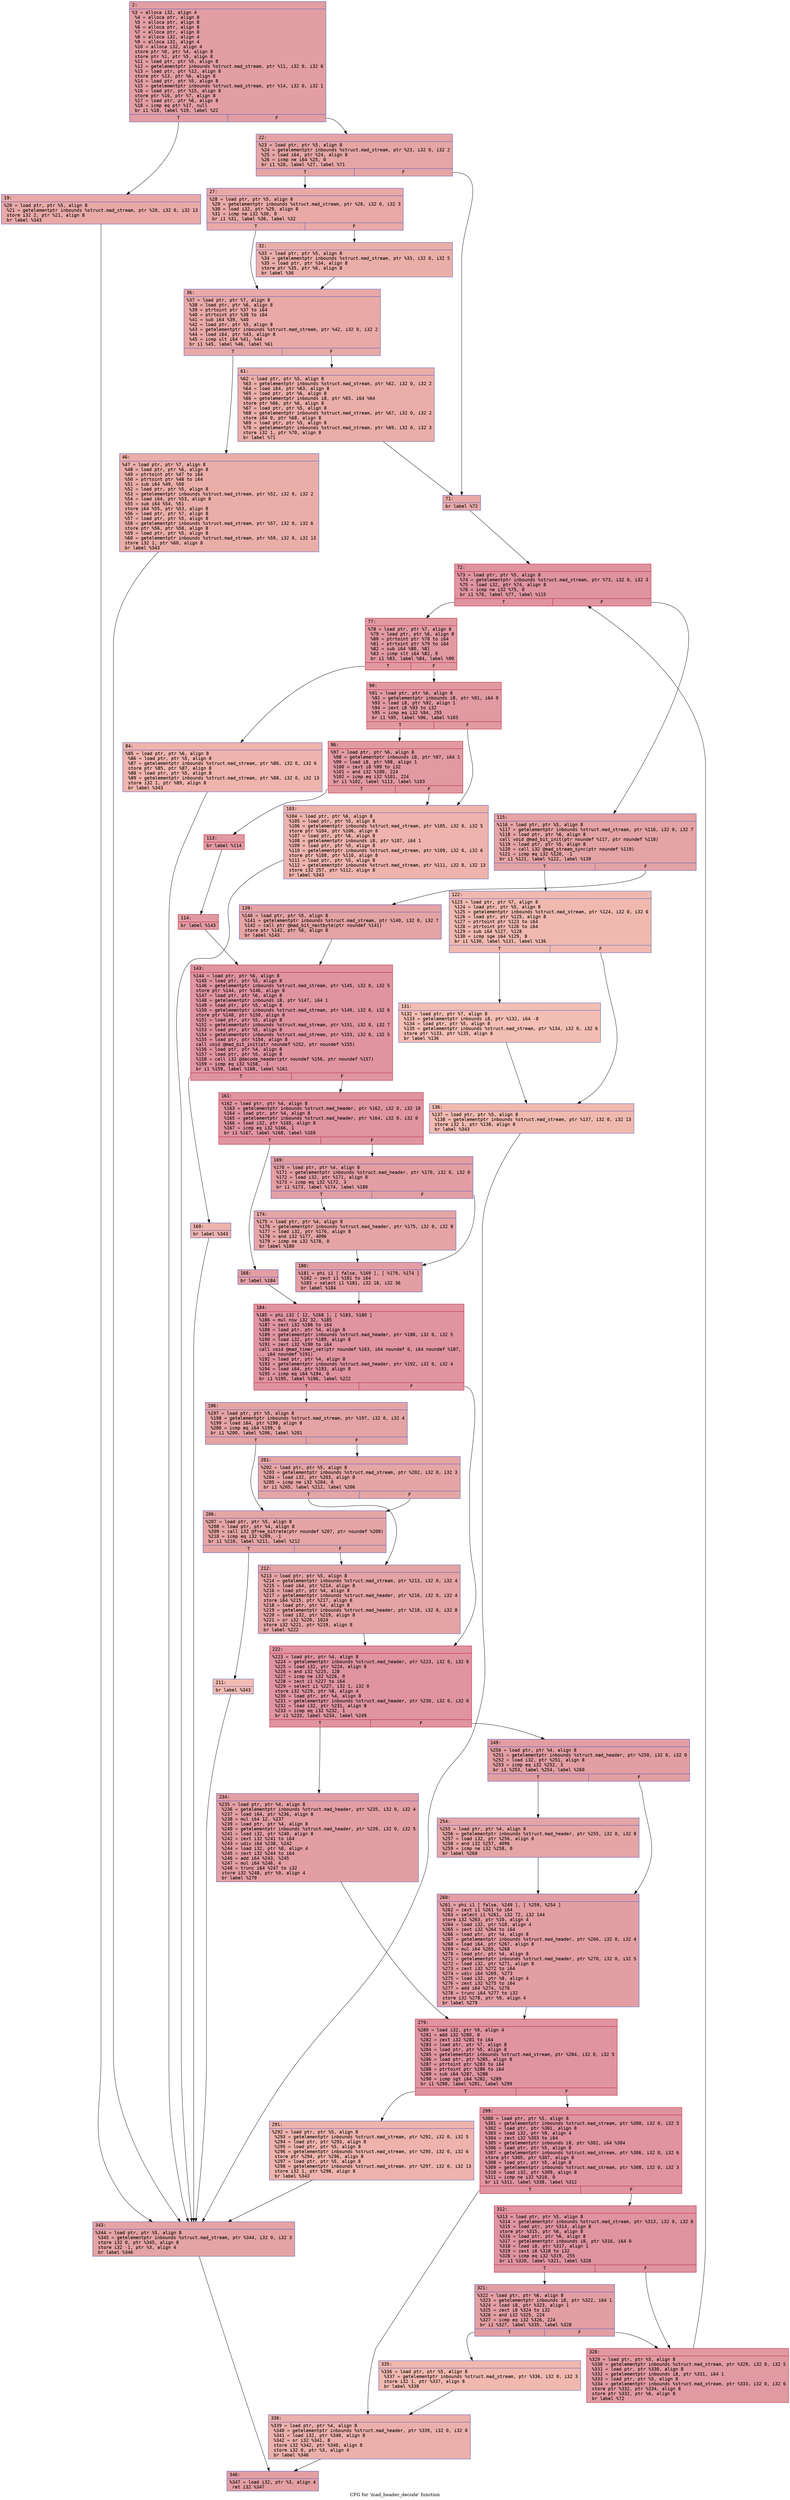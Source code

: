 digraph "CFG for 'mad_header_decode' function" {
	label="CFG for 'mad_header_decode' function";

	Node0x600001e86b70 [shape=record,color="#3d50c3ff", style=filled, fillcolor="#be242e70" fontname="Courier",label="{2:\l|  %3 = alloca i32, align 4\l  %4 = alloca ptr, align 8\l  %5 = alloca ptr, align 8\l  %6 = alloca ptr, align 8\l  %7 = alloca ptr, align 8\l  %8 = alloca i32, align 4\l  %9 = alloca i32, align 4\l  %10 = alloca i32, align 4\l  store ptr %0, ptr %4, align 8\l  store ptr %1, ptr %5, align 8\l  %11 = load ptr, ptr %5, align 8\l  %12 = getelementptr inbounds %struct.mad_stream, ptr %11, i32 0, i32 6\l  %13 = load ptr, ptr %12, align 8\l  store ptr %13, ptr %6, align 8\l  %14 = load ptr, ptr %5, align 8\l  %15 = getelementptr inbounds %struct.mad_stream, ptr %14, i32 0, i32 1\l  %16 = load ptr, ptr %15, align 8\l  store ptr %16, ptr %7, align 8\l  %17 = load ptr, ptr %6, align 8\l  %18 = icmp eq ptr %17, null\l  br i1 %18, label %19, label %22\l|{<s0>T|<s1>F}}"];
	Node0x600001e86b70:s0 -> Node0x600001e86bc0[tooltip="2 -> 19\nProbability 37.50%" ];
	Node0x600001e86b70:s1 -> Node0x600001e86c10[tooltip="2 -> 22\nProbability 62.50%" ];
	Node0x600001e86bc0 [shape=record,color="#3d50c3ff", style=filled, fillcolor="#ca3b3770" fontname="Courier",label="{19:\l|  %20 = load ptr, ptr %5, align 8\l  %21 = getelementptr inbounds %struct.mad_stream, ptr %20, i32 0, i32 13\l  store i32 2, ptr %21, align 8\l  br label %343\l}"];
	Node0x600001e86bc0 -> Node0x600001e87a70[tooltip="19 -> 343\nProbability 100.00%" ];
	Node0x600001e86c10 [shape=record,color="#3d50c3ff", style=filled, fillcolor="#c5333470" fontname="Courier",label="{22:\l|  %23 = load ptr, ptr %5, align 8\l  %24 = getelementptr inbounds %struct.mad_stream, ptr %23, i32 0, i32 2\l  %25 = load i64, ptr %24, align 8\l  %26 = icmp ne i64 %25, 0\l  br i1 %26, label %27, label %71\l|{<s0>T|<s1>F}}"];
	Node0x600001e86c10:s0 -> Node0x600001e86c60[tooltip="22 -> 27\nProbability 62.50%" ];
	Node0x600001e86c10:s1 -> Node0x600001e86df0[tooltip="22 -> 71\nProbability 37.50%" ];
	Node0x600001e86c60 [shape=record,color="#3d50c3ff", style=filled, fillcolor="#ca3b3770" fontname="Courier",label="{27:\l|  %28 = load ptr, ptr %5, align 8\l  %29 = getelementptr inbounds %struct.mad_stream, ptr %28, i32 0, i32 3\l  %30 = load i32, ptr %29, align 8\l  %31 = icmp ne i32 %30, 0\l  br i1 %31, label %36, label %32\l|{<s0>T|<s1>F}}"];
	Node0x600001e86c60:s0 -> Node0x600001e86d00[tooltip="27 -> 36\nProbability 62.50%" ];
	Node0x600001e86c60:s1 -> Node0x600001e86cb0[tooltip="27 -> 32\nProbability 37.50%" ];
	Node0x600001e86cb0 [shape=record,color="#3d50c3ff", style=filled, fillcolor="#d0473d70" fontname="Courier",label="{32:\l|  %33 = load ptr, ptr %5, align 8\l  %34 = getelementptr inbounds %struct.mad_stream, ptr %33, i32 0, i32 5\l  %35 = load ptr, ptr %34, align 8\l  store ptr %35, ptr %6, align 8\l  br label %36\l}"];
	Node0x600001e86cb0 -> Node0x600001e86d00[tooltip="32 -> 36\nProbability 100.00%" ];
	Node0x600001e86d00 [shape=record,color="#3d50c3ff", style=filled, fillcolor="#ca3b3770" fontname="Courier",label="{36:\l|  %37 = load ptr, ptr %7, align 8\l  %38 = load ptr, ptr %6, align 8\l  %39 = ptrtoint ptr %37 to i64\l  %40 = ptrtoint ptr %38 to i64\l  %41 = sub i64 %39, %40\l  %42 = load ptr, ptr %5, align 8\l  %43 = getelementptr inbounds %struct.mad_stream, ptr %42, i32 0, i32 2\l  %44 = load i64, ptr %43, align 8\l  %45 = icmp ult i64 %41, %44\l  br i1 %45, label %46, label %61\l|{<s0>T|<s1>F}}"];
	Node0x600001e86d00:s0 -> Node0x600001e86d50[tooltip="36 -> 46\nProbability 50.00%" ];
	Node0x600001e86d00:s1 -> Node0x600001e86da0[tooltip="36 -> 61\nProbability 50.00%" ];
	Node0x600001e86d50 [shape=record,color="#3d50c3ff", style=filled, fillcolor="#d0473d70" fontname="Courier",label="{46:\l|  %47 = load ptr, ptr %7, align 8\l  %48 = load ptr, ptr %6, align 8\l  %49 = ptrtoint ptr %47 to i64\l  %50 = ptrtoint ptr %48 to i64\l  %51 = sub i64 %49, %50\l  %52 = load ptr, ptr %5, align 8\l  %53 = getelementptr inbounds %struct.mad_stream, ptr %52, i32 0, i32 2\l  %54 = load i64, ptr %53, align 8\l  %55 = sub i64 %54, %51\l  store i64 %55, ptr %53, align 8\l  %56 = load ptr, ptr %7, align 8\l  %57 = load ptr, ptr %5, align 8\l  %58 = getelementptr inbounds %struct.mad_stream, ptr %57, i32 0, i32 6\l  store ptr %56, ptr %58, align 8\l  %59 = load ptr, ptr %5, align 8\l  %60 = getelementptr inbounds %struct.mad_stream, ptr %59, i32 0, i32 13\l  store i32 1, ptr %60, align 8\l  br label %343\l}"];
	Node0x600001e86d50 -> Node0x600001e87a70[tooltip="46 -> 343\nProbability 100.00%" ];
	Node0x600001e86da0 [shape=record,color="#3d50c3ff", style=filled, fillcolor="#d0473d70" fontname="Courier",label="{61:\l|  %62 = load ptr, ptr %5, align 8\l  %63 = getelementptr inbounds %struct.mad_stream, ptr %62, i32 0, i32 2\l  %64 = load i64, ptr %63, align 8\l  %65 = load ptr, ptr %6, align 8\l  %66 = getelementptr inbounds i8, ptr %65, i64 %64\l  store ptr %66, ptr %6, align 8\l  %67 = load ptr, ptr %5, align 8\l  %68 = getelementptr inbounds %struct.mad_stream, ptr %67, i32 0, i32 2\l  store i64 0, ptr %68, align 8\l  %69 = load ptr, ptr %5, align 8\l  %70 = getelementptr inbounds %struct.mad_stream, ptr %69, i32 0, i32 3\l  store i32 1, ptr %70, align 8\l  br label %71\l}"];
	Node0x600001e86da0 -> Node0x600001e86df0[tooltip="61 -> 71\nProbability 100.00%" ];
	Node0x600001e86df0 [shape=record,color="#3d50c3ff", style=filled, fillcolor="#ca3b3770" fontname="Courier",label="{71:\l|  br label %72\l}"];
	Node0x600001e86df0 -> Node0x600001e86e40[tooltip="71 -> 72\nProbability 100.00%" ];
	Node0x600001e86e40 [shape=record,color="#b70d28ff", style=filled, fillcolor="#b70d2870" fontname="Courier",label="{72:\l|  %73 = load ptr, ptr %5, align 8\l  %74 = getelementptr inbounds %struct.mad_stream, ptr %73, i32 0, i32 3\l  %75 = load i32, ptr %74, align 8\l  %76 = icmp ne i32 %75, 0\l  br i1 %76, label %77, label %115\l|{<s0>T|<s1>F}}"];
	Node0x600001e86e40:s0 -> Node0x600001e86e90[tooltip="72 -> 77\nProbability 62.50%" ];
	Node0x600001e86e40:s1 -> Node0x600001e870c0[tooltip="72 -> 115\nProbability 37.50%" ];
	Node0x600001e86e90 [shape=record,color="#b70d28ff", style=filled, fillcolor="#bb1b2c70" fontname="Courier",label="{77:\l|  %78 = load ptr, ptr %7, align 8\l  %79 = load ptr, ptr %6, align 8\l  %80 = ptrtoint ptr %78 to i64\l  %81 = ptrtoint ptr %79 to i64\l  %82 = sub i64 %80, %81\l  %83 = icmp slt i64 %82, 8\l  br i1 %83, label %84, label %90\l|{<s0>T|<s1>F}}"];
	Node0x600001e86e90:s0 -> Node0x600001e86ee0[tooltip="77 -> 84\nProbability 3.12%" ];
	Node0x600001e86e90:s1 -> Node0x600001e86f30[tooltip="77 -> 90\nProbability 96.88%" ];
	Node0x600001e86ee0 [shape=record,color="#3d50c3ff", style=filled, fillcolor="#d8564670" fontname="Courier",label="{84:\l|  %85 = load ptr, ptr %6, align 8\l  %86 = load ptr, ptr %5, align 8\l  %87 = getelementptr inbounds %struct.mad_stream, ptr %86, i32 0, i32 6\l  store ptr %85, ptr %87, align 8\l  %88 = load ptr, ptr %5, align 8\l  %89 = getelementptr inbounds %struct.mad_stream, ptr %88, i32 0, i32 13\l  store i32 1, ptr %89, align 8\l  br label %343\l}"];
	Node0x600001e86ee0 -> Node0x600001e87a70[tooltip="84 -> 343\nProbability 100.00%" ];
	Node0x600001e86f30 [shape=record,color="#b70d28ff", style=filled, fillcolor="#bb1b2c70" fontname="Courier",label="{90:\l|  %91 = load ptr, ptr %6, align 8\l  %92 = getelementptr inbounds i8, ptr %91, i64 0\l  %93 = load i8, ptr %92, align 1\l  %94 = zext i8 %93 to i32\l  %95 = icmp eq i32 %94, 255\l  br i1 %95, label %96, label %103\l|{<s0>T|<s1>F}}"];
	Node0x600001e86f30:s0 -> Node0x600001e86f80[tooltip="90 -> 96\nProbability 96.88%" ];
	Node0x600001e86f30:s1 -> Node0x600001e86fd0[tooltip="90 -> 103\nProbability 3.12%" ];
	Node0x600001e86f80 [shape=record,color="#b70d28ff", style=filled, fillcolor="#bb1b2c70" fontname="Courier",label="{96:\l|  %97 = load ptr, ptr %6, align 8\l  %98 = getelementptr inbounds i8, ptr %97, i64 1\l  %99 = load i8, ptr %98, align 1\l  %100 = zext i8 %99 to i32\l  %101 = and i32 %100, 224\l  %102 = icmp eq i32 %101, 224\l  br i1 %102, label %113, label %103\l|{<s0>T|<s1>F}}"];
	Node0x600001e86f80:s0 -> Node0x600001e87020[tooltip="96 -> 113\nProbability 96.88%" ];
	Node0x600001e86f80:s1 -> Node0x600001e86fd0[tooltip="96 -> 103\nProbability 3.12%" ];
	Node0x600001e86fd0 [shape=record,color="#3d50c3ff", style=filled, fillcolor="#d6524470" fontname="Courier",label="{103:\l|  %104 = load ptr, ptr %6, align 8\l  %105 = load ptr, ptr %5, align 8\l  %106 = getelementptr inbounds %struct.mad_stream, ptr %105, i32 0, i32 5\l  store ptr %104, ptr %106, align 8\l  %107 = load ptr, ptr %6, align 8\l  %108 = getelementptr inbounds i8, ptr %107, i64 1\l  %109 = load ptr, ptr %5, align 8\l  %110 = getelementptr inbounds %struct.mad_stream, ptr %109, i32 0, i32 6\l  store ptr %108, ptr %110, align 8\l  %111 = load ptr, ptr %5, align 8\l  %112 = getelementptr inbounds %struct.mad_stream, ptr %111, i32 0, i32 13\l  store i32 257, ptr %112, align 8\l  br label %343\l}"];
	Node0x600001e86fd0 -> Node0x600001e87a70[tooltip="103 -> 343\nProbability 100.00%" ];
	Node0x600001e87020 [shape=record,color="#b70d28ff", style=filled, fillcolor="#bb1b2c70" fontname="Courier",label="{113:\l|  br label %114\l}"];
	Node0x600001e87020 -> Node0x600001e87070[tooltip="113 -> 114\nProbability 100.00%" ];
	Node0x600001e87070 [shape=record,color="#b70d28ff", style=filled, fillcolor="#bb1b2c70" fontname="Courier",label="{114:\l|  br label %143\l}"];
	Node0x600001e87070 -> Node0x600001e87250[tooltip="114 -> 143\nProbability 100.00%" ];
	Node0x600001e870c0 [shape=record,color="#3d50c3ff", style=filled, fillcolor="#c32e3170" fontname="Courier",label="{115:\l|  %116 = load ptr, ptr %5, align 8\l  %117 = getelementptr inbounds %struct.mad_stream, ptr %116, i32 0, i32 7\l  %118 = load ptr, ptr %6, align 8\l  call void @mad_bit_init(ptr noundef %117, ptr noundef %118)\l  %119 = load ptr, ptr %5, align 8\l  %120 = call i32 @mad_stream_sync(ptr noundef %119)\l  %121 = icmp eq i32 %120, -1\l  br i1 %121, label %122, label %139\l|{<s0>T|<s1>F}}"];
	Node0x600001e870c0:s0 -> Node0x600001e87110[tooltip="115 -> 122\nProbability 3.12%" ];
	Node0x600001e870c0:s1 -> Node0x600001e87200[tooltip="115 -> 139\nProbability 96.88%" ];
	Node0x600001e87110 [shape=record,color="#3d50c3ff", style=filled, fillcolor="#de614d70" fontname="Courier",label="{122:\l|  %123 = load ptr, ptr %7, align 8\l  %124 = load ptr, ptr %5, align 8\l  %125 = getelementptr inbounds %struct.mad_stream, ptr %124, i32 0, i32 6\l  %126 = load ptr, ptr %125, align 8\l  %127 = ptrtoint ptr %123 to i64\l  %128 = ptrtoint ptr %126 to i64\l  %129 = sub i64 %127, %128\l  %130 = icmp sge i64 %129, 8\l  br i1 %130, label %131, label %136\l|{<s0>T|<s1>F}}"];
	Node0x600001e87110:s0 -> Node0x600001e87160[tooltip="122 -> 131\nProbability 50.00%" ];
	Node0x600001e87110:s1 -> Node0x600001e871b0[tooltip="122 -> 136\nProbability 50.00%" ];
	Node0x600001e87160 [shape=record,color="#3d50c3ff", style=filled, fillcolor="#e36c5570" fontname="Courier",label="{131:\l|  %132 = load ptr, ptr %7, align 8\l  %133 = getelementptr inbounds i8, ptr %132, i64 -8\l  %134 = load ptr, ptr %5, align 8\l  %135 = getelementptr inbounds %struct.mad_stream, ptr %134, i32 0, i32 6\l  store ptr %133, ptr %135, align 8\l  br label %136\l}"];
	Node0x600001e87160 -> Node0x600001e871b0[tooltip="131 -> 136\nProbability 100.00%" ];
	Node0x600001e871b0 [shape=record,color="#3d50c3ff", style=filled, fillcolor="#de614d70" fontname="Courier",label="{136:\l|  %137 = load ptr, ptr %5, align 8\l  %138 = getelementptr inbounds %struct.mad_stream, ptr %137, i32 0, i32 13\l  store i32 1, ptr %138, align 8\l  br label %343\l}"];
	Node0x600001e871b0 -> Node0x600001e87a70[tooltip="136 -> 343\nProbability 100.00%" ];
	Node0x600001e87200 [shape=record,color="#3d50c3ff", style=filled, fillcolor="#c32e3170" fontname="Courier",label="{139:\l|  %140 = load ptr, ptr %5, align 8\l  %141 = getelementptr inbounds %struct.mad_stream, ptr %140, i32 0, i32 7\l  %142 = call ptr @mad_bit_nextbyte(ptr noundef %141)\l  store ptr %142, ptr %6, align 8\l  br label %143\l}"];
	Node0x600001e87200 -> Node0x600001e87250[tooltip="139 -> 143\nProbability 100.00%" ];
	Node0x600001e87250 [shape=record,color="#b70d28ff", style=filled, fillcolor="#b70d2870" fontname="Courier",label="{143:\l|  %144 = load ptr, ptr %6, align 8\l  %145 = load ptr, ptr %5, align 8\l  %146 = getelementptr inbounds %struct.mad_stream, ptr %145, i32 0, i32 5\l  store ptr %144, ptr %146, align 8\l  %147 = load ptr, ptr %6, align 8\l  %148 = getelementptr inbounds i8, ptr %147, i64 1\l  %149 = load ptr, ptr %5, align 8\l  %150 = getelementptr inbounds %struct.mad_stream, ptr %149, i32 0, i32 6\l  store ptr %148, ptr %150, align 8\l  %151 = load ptr, ptr %5, align 8\l  %152 = getelementptr inbounds %struct.mad_stream, ptr %151, i32 0, i32 7\l  %153 = load ptr, ptr %5, align 8\l  %154 = getelementptr inbounds %struct.mad_stream, ptr %153, i32 0, i32 5\l  %155 = load ptr, ptr %154, align 8\l  call void @mad_bit_init(ptr noundef %152, ptr noundef %155)\l  %156 = load ptr, ptr %4, align 8\l  %157 = load ptr, ptr %5, align 8\l  %158 = call i32 @decode_header(ptr noundef %156, ptr noundef %157)\l  %159 = icmp eq i32 %158, -1\l  br i1 %159, label %160, label %161\l|{<s0>T|<s1>F}}"];
	Node0x600001e87250:s0 -> Node0x600001e872a0[tooltip="143 -> 160\nProbability 3.12%" ];
	Node0x600001e87250:s1 -> Node0x600001e872f0[tooltip="143 -> 161\nProbability 96.88%" ];
	Node0x600001e872a0 [shape=record,color="#3d50c3ff", style=filled, fillcolor="#d6524470" fontname="Courier",label="{160:\l|  br label %343\l}"];
	Node0x600001e872a0 -> Node0x600001e87a70[tooltip="160 -> 343\nProbability 100.00%" ];
	Node0x600001e872f0 [shape=record,color="#b70d28ff", style=filled, fillcolor="#b70d2870" fontname="Courier",label="{161:\l|  %162 = load ptr, ptr %4, align 8\l  %163 = getelementptr inbounds %struct.mad_header, ptr %162, i32 0, i32 10\l  %164 = load ptr, ptr %4, align 8\l  %165 = getelementptr inbounds %struct.mad_header, ptr %164, i32 0, i32 0\l  %166 = load i32, ptr %165, align 8\l  %167 = icmp eq i32 %166, 1\l  br i1 %167, label %168, label %169\l|{<s0>T|<s1>F}}"];
	Node0x600001e872f0:s0 -> Node0x600001e87340[tooltip="161 -> 168\nProbability 50.00%" ];
	Node0x600001e872f0:s1 -> Node0x600001e87390[tooltip="161 -> 169\nProbability 50.00%" ];
	Node0x600001e87340 [shape=record,color="#3d50c3ff", style=filled, fillcolor="#be242e70" fontname="Courier",label="{168:\l|  br label %184\l}"];
	Node0x600001e87340 -> Node0x600001e87480[tooltip="168 -> 184\nProbability 100.00%" ];
	Node0x600001e87390 [shape=record,color="#3d50c3ff", style=filled, fillcolor="#be242e70" fontname="Courier",label="{169:\l|  %170 = load ptr, ptr %4, align 8\l  %171 = getelementptr inbounds %struct.mad_header, ptr %170, i32 0, i32 0\l  %172 = load i32, ptr %171, align 8\l  %173 = icmp eq i32 %172, 3\l  br i1 %173, label %174, label %180\l|{<s0>T|<s1>F}}"];
	Node0x600001e87390:s0 -> Node0x600001e873e0[tooltip="169 -> 174\nProbability 50.00%" ];
	Node0x600001e87390:s1 -> Node0x600001e87430[tooltip="169 -> 180\nProbability 50.00%" ];
	Node0x600001e873e0 [shape=record,color="#3d50c3ff", style=filled, fillcolor="#c5333470" fontname="Courier",label="{174:\l|  %175 = load ptr, ptr %4, align 8\l  %176 = getelementptr inbounds %struct.mad_header, ptr %175, i32 0, i32 8\l  %177 = load i32, ptr %176, align 8\l  %178 = and i32 %177, 4096\l  %179 = icmp ne i32 %178, 0\l  br label %180\l}"];
	Node0x600001e873e0 -> Node0x600001e87430[tooltip="174 -> 180\nProbability 100.00%" ];
	Node0x600001e87430 [shape=record,color="#3d50c3ff", style=filled, fillcolor="#be242e70" fontname="Courier",label="{180:\l|  %181 = phi i1 [ false, %169 ], [ %179, %174 ]\l  %182 = zext i1 %181 to i64\l  %183 = select i1 %181, i32 18, i32 36\l  br label %184\l}"];
	Node0x600001e87430 -> Node0x600001e87480[tooltip="180 -> 184\nProbability 100.00%" ];
	Node0x600001e87480 [shape=record,color="#b70d28ff", style=filled, fillcolor="#b70d2870" fontname="Courier",label="{184:\l|  %185 = phi i32 [ 12, %168 ], [ %183, %180 ]\l  %186 = mul nsw i32 32, %185\l  %187 = sext i32 %186 to i64\l  %188 = load ptr, ptr %4, align 8\l  %189 = getelementptr inbounds %struct.mad_header, ptr %188, i32 0, i32 5\l  %190 = load i32, ptr %189, align 8\l  %191 = zext i32 %190 to i64\l  call void @mad_timer_set(ptr noundef %163, i64 noundef 0, i64 noundef %187,\l... i64 noundef %191)\l  %192 = load ptr, ptr %4, align 8\l  %193 = getelementptr inbounds %struct.mad_header, ptr %192, i32 0, i32 4\l  %194 = load i64, ptr %193, align 8\l  %195 = icmp eq i64 %194, 0\l  br i1 %195, label %196, label %222\l|{<s0>T|<s1>F}}"];
	Node0x600001e87480:s0 -> Node0x600001e874d0[tooltip="184 -> 196\nProbability 37.50%" ];
	Node0x600001e87480:s1 -> Node0x600001e87660[tooltip="184 -> 222\nProbability 62.50%" ];
	Node0x600001e874d0 [shape=record,color="#3d50c3ff", style=filled, fillcolor="#c32e3170" fontname="Courier",label="{196:\l|  %197 = load ptr, ptr %5, align 8\l  %198 = getelementptr inbounds %struct.mad_stream, ptr %197, i32 0, i32 4\l  %199 = load i64, ptr %198, align 8\l  %200 = icmp eq i64 %199, 0\l  br i1 %200, label %206, label %201\l|{<s0>T|<s1>F}}"];
	Node0x600001e874d0:s0 -> Node0x600001e87570[tooltip="196 -> 206\nProbability 37.50%" ];
	Node0x600001e874d0:s1 -> Node0x600001e87520[tooltip="196 -> 201\nProbability 62.50%" ];
	Node0x600001e87520 [shape=record,color="#3d50c3ff", style=filled, fillcolor="#c5333470" fontname="Courier",label="{201:\l|  %202 = load ptr, ptr %5, align 8\l  %203 = getelementptr inbounds %struct.mad_stream, ptr %202, i32 0, i32 3\l  %204 = load i32, ptr %203, align 8\l  %205 = icmp ne i32 %204, 0\l  br i1 %205, label %212, label %206\l|{<s0>T|<s1>F}}"];
	Node0x600001e87520:s0 -> Node0x600001e87610[tooltip="201 -> 212\nProbability 62.50%" ];
	Node0x600001e87520:s1 -> Node0x600001e87570[tooltip="201 -> 206\nProbability 37.50%" ];
	Node0x600001e87570 [shape=record,color="#3d50c3ff", style=filled, fillcolor="#c5333470" fontname="Courier",label="{206:\l|  %207 = load ptr, ptr %5, align 8\l  %208 = load ptr, ptr %4, align 8\l  %209 = call i32 @free_bitrate(ptr noundef %207, ptr noundef %208)\l  %210 = icmp eq i32 %209, -1\l  br i1 %210, label %211, label %212\l|{<s0>T|<s1>F}}"];
	Node0x600001e87570:s0 -> Node0x600001e875c0[tooltip="206 -> 211\nProbability 3.12%" ];
	Node0x600001e87570:s1 -> Node0x600001e87610[tooltip="206 -> 212\nProbability 96.88%" ];
	Node0x600001e875c0 [shape=record,color="#3d50c3ff", style=filled, fillcolor="#e1675170" fontname="Courier",label="{211:\l|  br label %343\l}"];
	Node0x600001e875c0 -> Node0x600001e87a70[tooltip="211 -> 343\nProbability 100.00%" ];
	Node0x600001e87610 [shape=record,color="#3d50c3ff", style=filled, fillcolor="#c32e3170" fontname="Courier",label="{212:\l|  %213 = load ptr, ptr %5, align 8\l  %214 = getelementptr inbounds %struct.mad_stream, ptr %213, i32 0, i32 4\l  %215 = load i64, ptr %214, align 8\l  %216 = load ptr, ptr %4, align 8\l  %217 = getelementptr inbounds %struct.mad_header, ptr %216, i32 0, i32 4\l  store i64 %215, ptr %217, align 8\l  %218 = load ptr, ptr %4, align 8\l  %219 = getelementptr inbounds %struct.mad_header, ptr %218, i32 0, i32 8\l  %220 = load i32, ptr %219, align 8\l  %221 = or i32 %220, 1024\l  store i32 %221, ptr %219, align 8\l  br label %222\l}"];
	Node0x600001e87610 -> Node0x600001e87660[tooltip="212 -> 222\nProbability 100.00%" ];
	Node0x600001e87660 [shape=record,color="#b70d28ff", style=filled, fillcolor="#b70d2870" fontname="Courier",label="{222:\l|  %223 = load ptr, ptr %4, align 8\l  %224 = getelementptr inbounds %struct.mad_header, ptr %223, i32 0, i32 8\l  %225 = load i32, ptr %224, align 8\l  %226 = and i32 %225, 128\l  %227 = icmp ne i32 %226, 0\l  %228 = zext i1 %227 to i64\l  %229 = select i1 %227, i32 1, i32 0\l  store i32 %229, ptr %8, align 4\l  %230 = load ptr, ptr %4, align 8\l  %231 = getelementptr inbounds %struct.mad_header, ptr %230, i32 0, i32 0\l  %232 = load i32, ptr %231, align 8\l  %233 = icmp eq i32 %232, 1\l  br i1 %233, label %234, label %249\l|{<s0>T|<s1>F}}"];
	Node0x600001e87660:s0 -> Node0x600001e876b0[tooltip="222 -> 234\nProbability 50.00%" ];
	Node0x600001e87660:s1 -> Node0x600001e87700[tooltip="222 -> 249\nProbability 50.00%" ];
	Node0x600001e876b0 [shape=record,color="#3d50c3ff", style=filled, fillcolor="#be242e70" fontname="Courier",label="{234:\l|  %235 = load ptr, ptr %4, align 8\l  %236 = getelementptr inbounds %struct.mad_header, ptr %235, i32 0, i32 4\l  %237 = load i64, ptr %236, align 8\l  %238 = mul i64 12, %237\l  %239 = load ptr, ptr %4, align 8\l  %240 = getelementptr inbounds %struct.mad_header, ptr %239, i32 0, i32 5\l  %241 = load i32, ptr %240, align 8\l  %242 = zext i32 %241 to i64\l  %243 = udiv i64 %238, %242\l  %244 = load i32, ptr %8, align 4\l  %245 = zext i32 %244 to i64\l  %246 = add i64 %243, %245\l  %247 = mul i64 %246, 4\l  %248 = trunc i64 %247 to i32\l  store i32 %248, ptr %9, align 4\l  br label %279\l}"];
	Node0x600001e876b0 -> Node0x600001e877f0[tooltip="234 -> 279\nProbability 100.00%" ];
	Node0x600001e87700 [shape=record,color="#3d50c3ff", style=filled, fillcolor="#be242e70" fontname="Courier",label="{249:\l|  %250 = load ptr, ptr %4, align 8\l  %251 = getelementptr inbounds %struct.mad_header, ptr %250, i32 0, i32 0\l  %252 = load i32, ptr %251, align 8\l  %253 = icmp eq i32 %252, 3\l  br i1 %253, label %254, label %260\l|{<s0>T|<s1>F}}"];
	Node0x600001e87700:s0 -> Node0x600001e87750[tooltip="249 -> 254\nProbability 50.00%" ];
	Node0x600001e87700:s1 -> Node0x600001e877a0[tooltip="249 -> 260\nProbability 50.00%" ];
	Node0x600001e87750 [shape=record,color="#3d50c3ff", style=filled, fillcolor="#c5333470" fontname="Courier",label="{254:\l|  %255 = load ptr, ptr %4, align 8\l  %256 = getelementptr inbounds %struct.mad_header, ptr %255, i32 0, i32 8\l  %257 = load i32, ptr %256, align 8\l  %258 = and i32 %257, 4096\l  %259 = icmp ne i32 %258, 0\l  br label %260\l}"];
	Node0x600001e87750 -> Node0x600001e877a0[tooltip="254 -> 260\nProbability 100.00%" ];
	Node0x600001e877a0 [shape=record,color="#3d50c3ff", style=filled, fillcolor="#be242e70" fontname="Courier",label="{260:\l|  %261 = phi i1 [ false, %249 ], [ %259, %254 ]\l  %262 = zext i1 %261 to i64\l  %263 = select i1 %261, i32 72, i32 144\l  store i32 %263, ptr %10, align 4\l  %264 = load i32, ptr %10, align 4\l  %265 = zext i32 %264 to i64\l  %266 = load ptr, ptr %4, align 8\l  %267 = getelementptr inbounds %struct.mad_header, ptr %266, i32 0, i32 4\l  %268 = load i64, ptr %267, align 8\l  %269 = mul i64 %265, %268\l  %270 = load ptr, ptr %4, align 8\l  %271 = getelementptr inbounds %struct.mad_header, ptr %270, i32 0, i32 5\l  %272 = load i32, ptr %271, align 8\l  %273 = zext i32 %272 to i64\l  %274 = udiv i64 %269, %273\l  %275 = load i32, ptr %8, align 4\l  %276 = zext i32 %275 to i64\l  %277 = add i64 %274, %276\l  %278 = trunc i64 %277 to i32\l  store i32 %278, ptr %9, align 4\l  br label %279\l}"];
	Node0x600001e877a0 -> Node0x600001e877f0[tooltip="260 -> 279\nProbability 100.00%" ];
	Node0x600001e877f0 [shape=record,color="#b70d28ff", style=filled, fillcolor="#b70d2870" fontname="Courier",label="{279:\l|  %280 = load i32, ptr %9, align 4\l  %281 = add i32 %280, 8\l  %282 = zext i32 %281 to i64\l  %283 = load ptr, ptr %7, align 8\l  %284 = load ptr, ptr %5, align 8\l  %285 = getelementptr inbounds %struct.mad_stream, ptr %284, i32 0, i32 5\l  %286 = load ptr, ptr %285, align 8\l  %287 = ptrtoint ptr %283 to i64\l  %288 = ptrtoint ptr %286 to i64\l  %289 = sub i64 %287, %288\l  %290 = icmp sgt i64 %282, %289\l  br i1 %290, label %291, label %299\l|{<s0>T|<s1>F}}"];
	Node0x600001e877f0:s0 -> Node0x600001e87840[tooltip="279 -> 291\nProbability 3.12%" ];
	Node0x600001e877f0:s1 -> Node0x600001e87890[tooltip="279 -> 299\nProbability 96.88%" ];
	Node0x600001e87840 [shape=record,color="#3d50c3ff", style=filled, fillcolor="#d6524470" fontname="Courier",label="{291:\l|  %292 = load ptr, ptr %5, align 8\l  %293 = getelementptr inbounds %struct.mad_stream, ptr %292, i32 0, i32 5\l  %294 = load ptr, ptr %293, align 8\l  %295 = load ptr, ptr %5, align 8\l  %296 = getelementptr inbounds %struct.mad_stream, ptr %295, i32 0, i32 6\l  store ptr %294, ptr %296, align 8\l  %297 = load ptr, ptr %5, align 8\l  %298 = getelementptr inbounds %struct.mad_stream, ptr %297, i32 0, i32 13\l  store i32 1, ptr %298, align 8\l  br label %343\l}"];
	Node0x600001e87840 -> Node0x600001e87a70[tooltip="291 -> 343\nProbability 100.00%" ];
	Node0x600001e87890 [shape=record,color="#b70d28ff", style=filled, fillcolor="#b70d2870" fontname="Courier",label="{299:\l|  %300 = load ptr, ptr %5, align 8\l  %301 = getelementptr inbounds %struct.mad_stream, ptr %300, i32 0, i32 5\l  %302 = load ptr, ptr %301, align 8\l  %303 = load i32, ptr %9, align 4\l  %304 = zext i32 %303 to i64\l  %305 = getelementptr inbounds i8, ptr %302, i64 %304\l  %306 = load ptr, ptr %5, align 8\l  %307 = getelementptr inbounds %struct.mad_stream, ptr %306, i32 0, i32 6\l  store ptr %305, ptr %307, align 8\l  %308 = load ptr, ptr %5, align 8\l  %309 = getelementptr inbounds %struct.mad_stream, ptr %308, i32 0, i32 3\l  %310 = load i32, ptr %309, align 8\l  %311 = icmp ne i32 %310, 0\l  br i1 %311, label %338, label %312\l|{<s0>T|<s1>F}}"];
	Node0x600001e87890:s0 -> Node0x600001e87a20[tooltip="299 -> 338\nProbability 3.12%" ];
	Node0x600001e87890:s1 -> Node0x600001e878e0[tooltip="299 -> 312\nProbability 96.88%" ];
	Node0x600001e878e0 [shape=record,color="#b70d28ff", style=filled, fillcolor="#b70d2870" fontname="Courier",label="{312:\l|  %313 = load ptr, ptr %5, align 8\l  %314 = getelementptr inbounds %struct.mad_stream, ptr %313, i32 0, i32 6\l  %315 = load ptr, ptr %314, align 8\l  store ptr %315, ptr %6, align 8\l  %316 = load ptr, ptr %6, align 8\l  %317 = getelementptr inbounds i8, ptr %316, i64 0\l  %318 = load i8, ptr %317, align 1\l  %319 = zext i8 %318 to i32\l  %320 = icmp eq i32 %319, 255\l  br i1 %320, label %321, label %328\l|{<s0>T|<s1>F}}"];
	Node0x600001e878e0:s0 -> Node0x600001e87930[tooltip="312 -> 321\nProbability 50.00%" ];
	Node0x600001e878e0:s1 -> Node0x600001e87980[tooltip="312 -> 328\nProbability 50.00%" ];
	Node0x600001e87930 [shape=record,color="#3d50c3ff", style=filled, fillcolor="#be242e70" fontname="Courier",label="{321:\l|  %322 = load ptr, ptr %6, align 8\l  %323 = getelementptr inbounds i8, ptr %322, i64 1\l  %324 = load i8, ptr %323, align 1\l  %325 = zext i8 %324 to i32\l  %326 = and i32 %325, 224\l  %327 = icmp eq i32 %326, 224\l  br i1 %327, label %335, label %328\l|{<s0>T|<s1>F}}"];
	Node0x600001e87930:s0 -> Node0x600001e879d0[tooltip="321 -> 335\nProbability 3.12%" ];
	Node0x600001e87930:s1 -> Node0x600001e87980[tooltip="321 -> 328\nProbability 96.88%" ];
	Node0x600001e87980 [shape=record,color="#b70d28ff", style=filled, fillcolor="#bb1b2c70" fontname="Courier",label="{328:\l|  %329 = load ptr, ptr %5, align 8\l  %330 = getelementptr inbounds %struct.mad_stream, ptr %329, i32 0, i32 5\l  %331 = load ptr, ptr %330, align 8\l  %332 = getelementptr inbounds i8, ptr %331, i64 1\l  %333 = load ptr, ptr %5, align 8\l  %334 = getelementptr inbounds %struct.mad_stream, ptr %333, i32 0, i32 6\l  store ptr %332, ptr %334, align 8\l  store ptr %332, ptr %6, align 8\l  br label %72\l}"];
	Node0x600001e87980 -> Node0x600001e86e40[tooltip="328 -> 72\nProbability 100.00%" ];
	Node0x600001e879d0 [shape=record,color="#3d50c3ff", style=filled, fillcolor="#dc5d4a70" fontname="Courier",label="{335:\l|  %336 = load ptr, ptr %5, align 8\l  %337 = getelementptr inbounds %struct.mad_stream, ptr %336, i32 0, i32 3\l  store i32 1, ptr %337, align 8\l  br label %338\l}"];
	Node0x600001e879d0 -> Node0x600001e87a20[tooltip="335 -> 338\nProbability 100.00%" ];
	Node0x600001e87a20 [shape=record,color="#3d50c3ff", style=filled, fillcolor="#d24b4070" fontname="Courier",label="{338:\l|  %339 = load ptr, ptr %4, align 8\l  %340 = getelementptr inbounds %struct.mad_header, ptr %339, i32 0, i32 8\l  %341 = load i32, ptr %340, align 8\l  %342 = or i32 %341, 8\l  store i32 %342, ptr %340, align 8\l  store i32 0, ptr %3, align 4\l  br label %346\l}"];
	Node0x600001e87a20 -> Node0x600001e87ac0[tooltip="338 -> 346\nProbability 100.00%" ];
	Node0x600001e87a70 [shape=record,color="#3d50c3ff", style=filled, fillcolor="#c32e3170" fontname="Courier",label="{343:\l|  %344 = load ptr, ptr %5, align 8\l  %345 = getelementptr inbounds %struct.mad_stream, ptr %344, i32 0, i32 3\l  store i32 0, ptr %345, align 8\l  store i32 -1, ptr %3, align 4\l  br label %346\l}"];
	Node0x600001e87a70 -> Node0x600001e87ac0[tooltip="343 -> 346\nProbability 100.00%" ];
	Node0x600001e87ac0 [shape=record,color="#3d50c3ff", style=filled, fillcolor="#be242e70" fontname="Courier",label="{346:\l|  %347 = load i32, ptr %3, align 4\l  ret i32 %347\l}"];
}
